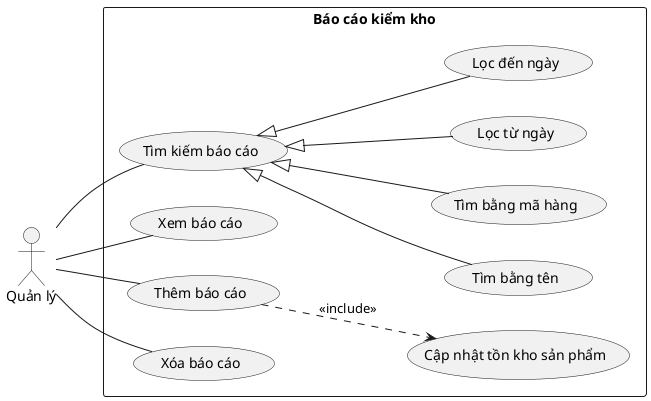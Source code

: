 @startuml AuditReport
left to right direction

actor Manager as "Quản lý"

rectangle AuditReport as "Báo cáo kiểm kho" {
    usecase AuditReportSearch as "Tìm kiếm báo cáo"
    usecase AuditReportSearchByName as "Tìm bằng tên"
    usecase AuditReportSearchByBarcode as "Tìm bằng mã hàng"
    usecase AuditReportFilterStartDate as "Lọc từ ngày"
    usecase AuditReportFilterEndDate as "Lọc đến ngày"
    usecase AuditReportView as "Xem báo cáo"
    usecase AuditReportCreate as "Thêm báo cáo"
    usecase AuditReportDelete as "Xóa báo cáo"
    usecase ProductUpdateStock as "Cập nhật tồn kho sản phẩm"
}

Manager -- AuditReportSearch
Manager -- AuditReportView
Manager -- AuditReportCreate
Manager -- AuditReportDelete
AuditReportSearch <|-- AuditReportSearchByName
AuditReportSearch <|-- AuditReportSearchByBarcode
AuditReportSearch <|-- AuditReportFilterStartDate
AuditReportSearch <|-- AuditReportFilterEndDate
AuditReportCreate ..> ProductUpdateStock : <<include>>
@enduml